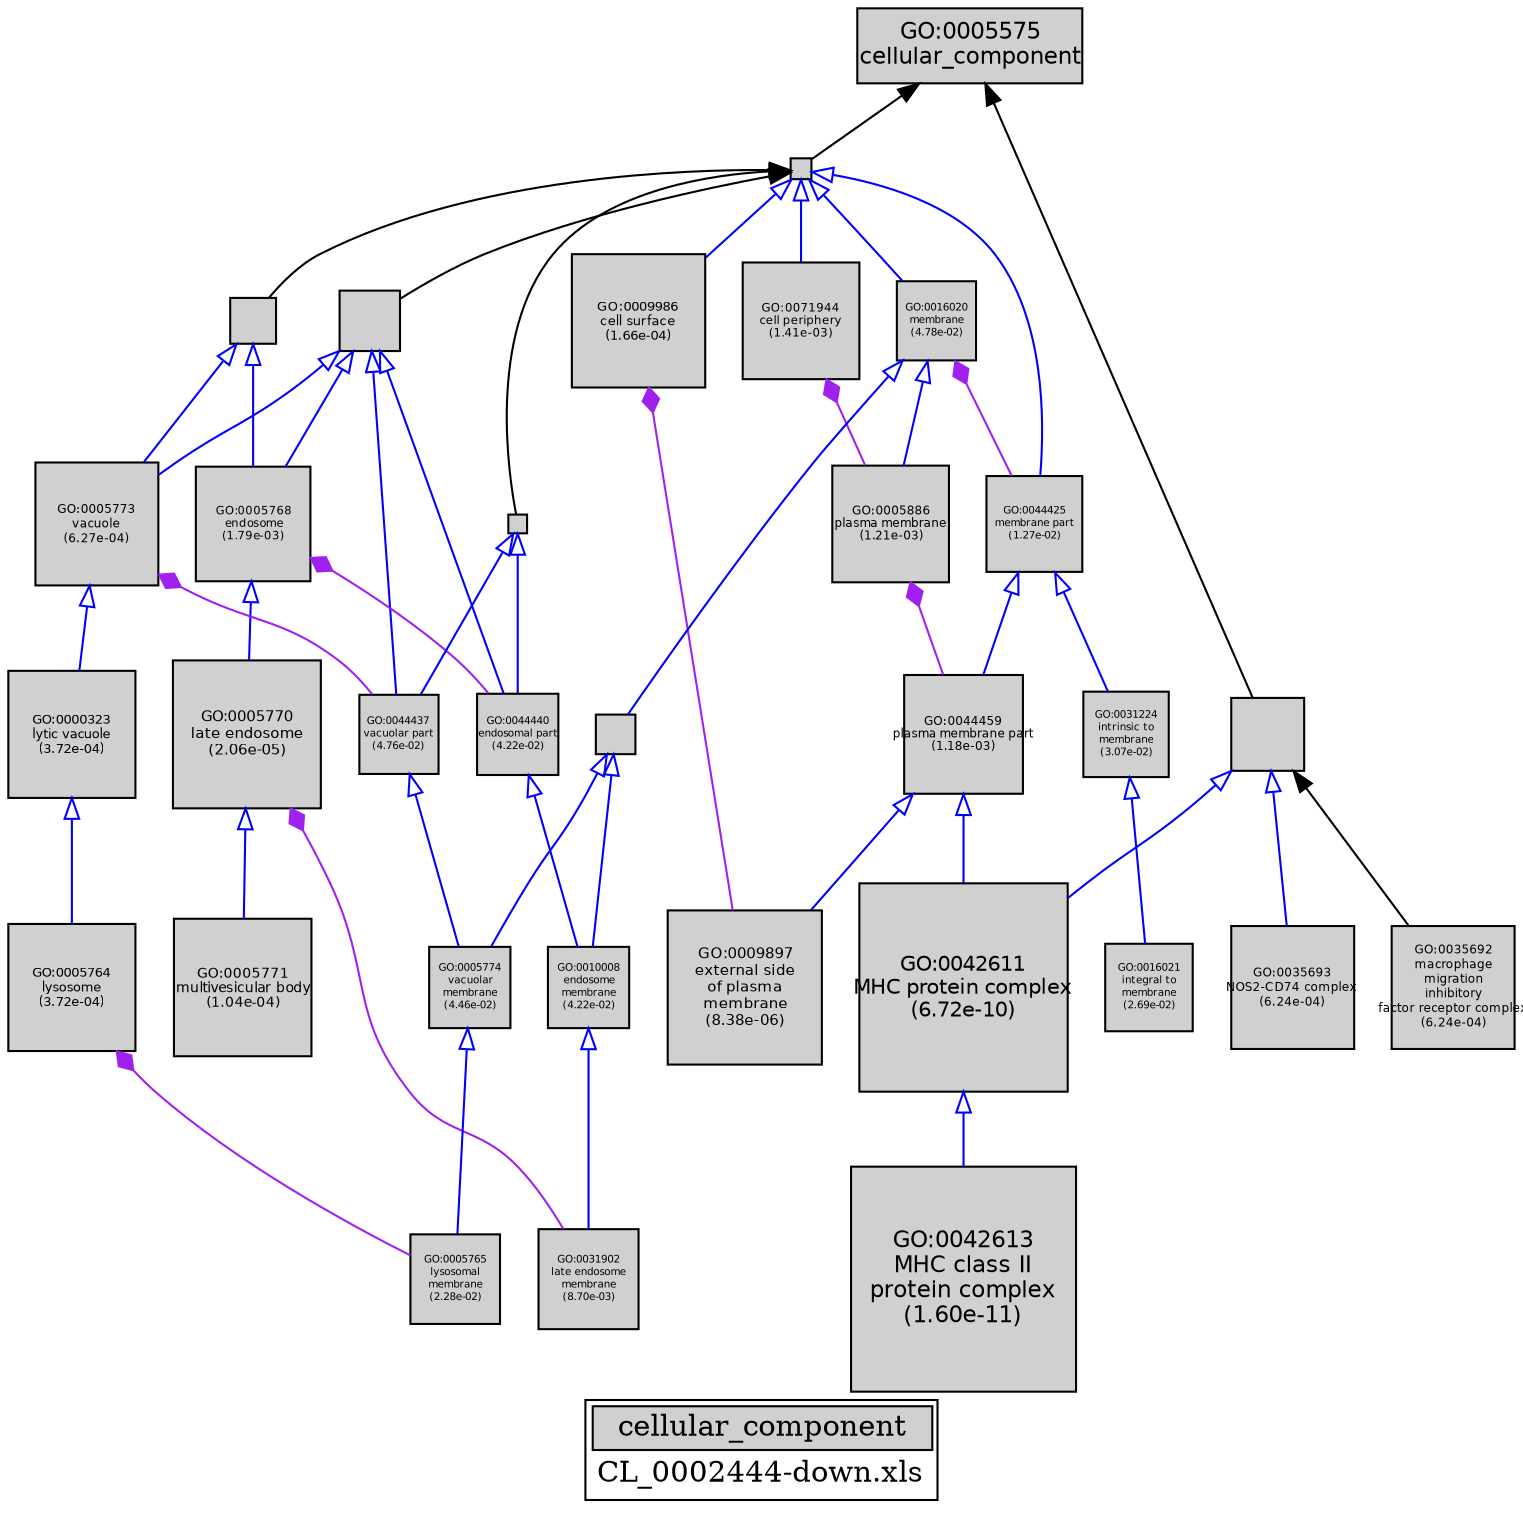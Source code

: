 digraph "cellular_component" {
graph [ bgcolor = "#FFFFFF", label = <<TABLE COLOR="black" BGCOLOR="white"><TR><TD COLSPAN="2" BGCOLOR="#D0D0D0"><FONT COLOR="black">cellular_component</FONT></TD></TR><TR><TD BORDER="0">CL_0002444-down.xls</TD></TR></TABLE>> ];
node [ fontname = "Helvetica" ];

subgraph "nodes" {

node [ style = "filled", fixedsize = "true", width = 1, shape = "box", fontsize = 9, fillcolor = "#D0D0D0", fontcolor = "black", color = "black" ];

"GO:0005770" [ URL = "#GO:0005770", label = <<TABLE BORDER="0"><TR><TD>GO:0005770<BR/>late endosome<BR/>(2.06e-05)</TD></TR></TABLE>>, width = 0.991057254805, shape = "box", fontsize = 7.13561223459, height = 0.991057254805 ];
"GO:0042613" [ URL = "#GO:0042613", label = <<TABLE BORDER="0"><TR><TD>GO:0042613<BR/>MHC class II<BR/>protein complex<BR/>(1.60e-11)</TD></TR></TABLE>>, width = 1.5, shape = "box", fontsize = 10.8, height = 1.5 ];
"GO:0009986" [ URL = "#GO:0009986", label = <<TABLE BORDER="0"><TR><TD>GO:0009986<BR/>cell surface<BR/>(1.66e-04)</TD></TR></TABLE>>, width = 0.891099397595, shape = "box", fontsize = 6.41591566268, height = 0.891099397595 ];
"GO:0044459" [ URL = "#GO:0044459", label = <<TABLE BORDER="0"><TR><TD>GO:0044459<BR/>plasma membrane part<BR/>(1.18e-03)</TD></TR></TABLE>>, width = 0.785906969232, shape = "box", fontsize = 5.65853017847, height = 0.785906969232 ];
"GO:0044444" [ URL = "#GO:0044444", label = "", width = 0.400413294949, shape = "box", height = 0.400413294949 ];
"GO:0035693" [ URL = "#GO:0035693", label = <<TABLE BORDER="0"><TR><TD>GO:0035693<BR/>NOS2-CD74 complex<BR/>(6.24e-04)</TD></TR></TABLE>>, width = 0.821576788359, shape = "box", fontsize = 5.91535287618, height = 0.821576788359 ];
"GO:0044440" [ URL = "#GO:0044440", label = <<TABLE BORDER="0"><TR><TD>GO:0044440<BR/>endosomal part<BR/>(4.22e-02)</TD></TR></TABLE>>, width = 0.543299434574, shape = "box", fontsize = 5.0, height = 0.543299434574 ];
"GO:0044425" [ URL = "#GO:0044425", label = <<TABLE BORDER="0"><TR><TD>GO:0044425<BR/>membrane part<BR/>(1.27e-02)</TD></TR></TABLE>>, width = 0.635396898244, shape = "box", fontsize = 5.0, height = 0.635396898244 ];
"GO:0016021" [ URL = "#GO:0016021", label = <<TABLE BORDER="0"><TR><TD>GO:0016021<BR/>integral to<BR/>membrane<BR/>(2.69e-02)</TD></TR></TABLE>>, width = 0.579613150572, shape = "box", fontsize = 5.0, height = 0.579613150572 ];
"GO:0010008" [ URL = "#GO:0010008", label = <<TABLE BORDER="0"><TR><TD>GO:0010008<BR/>endosome<BR/>membrane<BR/>(4.22e-02)</TD></TR></TABLE>>, width = 0.543299434574, shape = "box", fontsize = 5.0, height = 0.543299434574 ];
"GO:0031902" [ URL = "#GO:0031902", label = <<TABLE BORDER="0"><TR><TD>GO:0031902<BR/>late endosome<BR/>membrane<BR/>(8.70e-03)</TD></TR></TABLE>>, width = 0.661448598098, shape = "box", fontsize = 5.0, height = 0.661448598098 ];
"GO:0044464" [ URL = "#GO:0044464", label = "", width = 0.142974519413, shape = "box", height = 0.142974519413 ];
"GO:0005768" [ URL = "#GO:0005768", label = <<TABLE BORDER="0"><TR><TD>GO:0005768<BR/>endosome<BR/>(1.79e-03)</TD></TR></TABLE>>, width = 0.76151365299, shape = "box", fontsize = 5.48289830152, height = 0.76151365299 ];
"GO:0043231" [ URL = "#GO:0043231", label = "", width = 0.311198295015, shape = "box", height = 0.311198295015 ];
"GO:0009897" [ URL = "#GO:0009897", label = <<TABLE BORDER="0"><TR><TD>GO:0009897<BR/>external side<BR/>of plasma<BR/>membrane<BR/>(8.38e-06)</TD></TR></TABLE>>, width = 1.03119066713, shape = "box", fontsize = 7.42457280336, height = 1.03119066713 ];
"GO:0031090" [ URL = "#GO:0031090", label = "", width = 0.270801203568, shape = "box", height = 0.270801203568 ];
"GO:0005774" [ URL = "#GO:0005774", label = <<TABLE BORDER="0"><TR><TD>GO:0005774<BR/>vacuolar<BR/>membrane<BR/>(4.46e-02)</TD></TR></TABLE>>, width = 0.538699528589, shape = "box", fontsize = 5.0, height = 0.538699528589 ];
"GO:0000323" [ URL = "#GO:0000323", label = <<TABLE BORDER="0"><TR><TD>GO:0000323<BR/>lytic vacuole<BR/>(3.72e-04)</TD></TR></TABLE>>, width = 0.849404339313, shape = "box", fontsize = 6.11571124305, height = 0.849404339313 ];
"GO:0005773" [ URL = "#GO:0005773", label = <<TABLE BORDER="0"><TR><TD>GO:0005773<BR/>vacuole<BR/>(6.27e-04)</TD></TR></TABLE>>, width = 0.821302877586, shape = "box", fontsize = 5.91338071862, height = 0.821302877586 ];
"GO:0042611" [ URL = "#GO:0042611", label = <<TABLE BORDER="0"><TR><TD>GO:0042611<BR/>MHC protein complex<BR/>(6.72e-10)</TD></TR></TABLE>>, width = 1.38318340263, shape = "box", fontsize = 9.95892049894, height = 1.38318340263 ];
"GO:0035692" [ URL = "#GO:0035692", label = <<TABLE BORDER="0"><TR><TD>GO:0035692<BR/>macrophage<BR/>migration<BR/>inhibitory<BR/>factor receptor complex<BR/>(6.24e-04)</TD></TR></TABLE>>, width = 0.821576788359, shape = "box", fontsize = 5.91535287618, height = 0.821576788359 ];
"GO:0031224" [ URL = "#GO:0031224", label = <<TABLE BORDER="0"><TR><TD>GO:0031224<BR/>intrinsic to<BR/>membrane<BR/>(3.07e-02)</TD></TR></TABLE>>, width = 0.569092093877, shape = "box", fontsize = 5.0, height = 0.569092093877 ];
"GO:0005886" [ URL = "#GO:0005886", label = <<TABLE BORDER="0"><TR><TD>GO:0005886<BR/>plasma membrane<BR/>(1.21e-03)</TD></TR></TABLE>>, width = 0.784410125712, shape = "box", fontsize = 5.64775290513, height = 0.784410125712 ];
"GO:0071944" [ URL = "#GO:0071944", label = <<TABLE BORDER="0"><TR><TD>GO:0071944<BR/>cell periphery<BR/>(1.41e-03)</TD></TR></TABLE>>, width = 0.775557634852, shape = "box", fontsize = 5.58401497093, height = 0.775557634852 ];
"GO:0043234" [ URL = "#GO:0043234", label = "", width = 0.487673836411, shape = "box", height = 0.487673836411 ];
"GO:0005765" [ URL = "#GO:0005765", label = <<TABLE BORDER="0"><TR><TD>GO:0005765<BR/>lysosomal<BR/>membrane<BR/>(2.28e-02)</TD></TR></TABLE>>, width = 0.592048906439, shape = "box", fontsize = 5.0, height = 0.592048906439 ];
"GO:0005771" [ URL = "#GO:0005771", label = <<TABLE BORDER="0"><TR><TD>GO:0005771<BR/>multivesicular body<BR/>(1.04e-04)</TD></TR></TABLE>>, width = 0.914435592268, shape = "box", fontsize = 6.58393626433, height = 0.914435592268 ];
"GO:0016020" [ URL = "#GO:0016020", label = <<TABLE BORDER="0"><TR><TD>GO:0016020<BR/>membrane<BR/>(4.78e-02)</TD></TR></TABLE>>, width = 0.532941916157, shape = "box", fontsize = 5.0, height = 0.532941916157 ];
"GO:0005575" [ URL = "#GO:0005575", label = <<TABLE BORDER="0"><TR><TD>GO:0005575<BR/>cellular_component</TD></TR></TABLE>>, width = 1.5, shape = "box", fontsize = 10.8 ];
"GO:0044437" [ URL = "#GO:0044437", label = <<TABLE BORDER="0"><TR><TD>GO:0044437<BR/>vacuolar part<BR/>(4.76e-02)</TD></TR></TABLE>>, width = 0.533248068715, shape = "box", fontsize = 5.0, height = 0.533248068715 ];
"GO:0044446" [ URL = "#GO:0044446", label = "", width = 0.126198679666, shape = "box", height = 0.126198679666 ];
"GO:0005764" [ URL = "#GO:0005764", label = <<TABLE BORDER="0"><TR><TD>GO:0005764<BR/>lysosome<BR/>(3.72e-04)</TD></TR></TABLE>>, width = 0.849404339313, shape = "box", fontsize = 6.11571124305, height = 0.849404339313 ];
}
subgraph "edges" {


edge [ dir = "back", weight = 1 ];
subgraph "regulates" {


edge [ color = "cyan", arrowtail = "none" ];
subgraph "positive" {


edge [ color = "green", arrowtail = "vee" ];
}
subgraph "negative" {


edge [ color = "red", arrowtail = "tee" ];
}
}
subgraph "part_of" {


edge [ color = "purple", arrowtail = "diamond", weight = 2.5 ];
"GO:0005764" -> "GO:0005765";
"GO:0071944" -> "GO:0005886";
"GO:0005773" -> "GO:0044437";
"GO:0005886" -> "GO:0044459";
"GO:0005770" -> "GO:0031902";
"GO:0005768" -> "GO:0044440";
"GO:0009986" -> "GO:0009897";
"GO:0016020" -> "GO:0044425";
}
subgraph "is_a" {


edge [ color = "blue", arrowtail = "empty", weight = 5.0 ];
"GO:0044425" -> "GO:0044459";
"GO:0044440" -> "GO:0010008";
"GO:0005770" -> "GO:0005771";
"GO:0044464" -> "GO:0016020";
"GO:0044444" -> "GO:0044437";
"GO:0044444" -> "GO:0044440";
"GO:0042611" -> "GO:0042613";
"GO:0031224" -> "GO:0016021";
"GO:0043234" -> "GO:0035693";
"GO:0005773" -> "GO:0000323";
"GO:0010008" -> "GO:0031902";
"GO:0005774" -> "GO:0005765";
"GO:0043231" -> "GO:0005773";
"GO:0043234" -> "GO:0042611";
"GO:0044425" -> "GO:0031224";
"GO:0044459" -> "GO:0009897";
"GO:0044444" -> "GO:0005773";
"GO:0044444" -> "GO:0005768";
"GO:0044446" -> "GO:0044437";
"GO:0005768" -> "GO:0005770";
"GO:0044464" -> "GO:0009986";
"GO:0044464" -> "GO:0071944";
"GO:0044464" -> "GO:0044425";
"GO:0016020" -> "GO:0031090";
"GO:0031090" -> "GO:0010008";
"GO:0016020" -> "GO:0005886";
"GO:0031090" -> "GO:0005774";
"GO:0044459" -> "GO:0042611";
"GO:0044437" -> "GO:0005774";
"GO:0000323" -> "GO:0005764";
"GO:0043231" -> "GO:0005768";
"GO:0044446" -> "GO:0044440";
}
"GO:0005575" -> "GO:0043234";
"GO:0005575" -> "GO:0044464";
"GO:0044464" -> "GO:0044444";
"GO:0044464" -> "GO:0043231";
"GO:0044464" -> "GO:0044446";
"GO:0043234" -> "GO:0035692";
}
}
